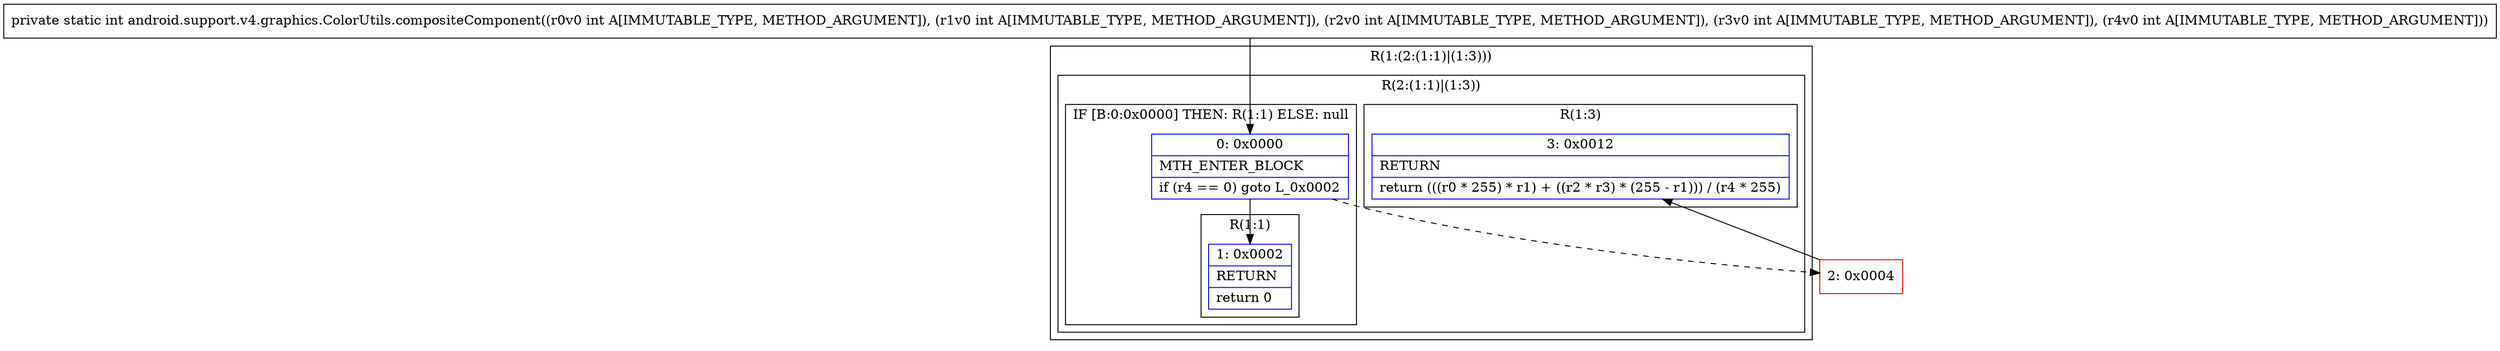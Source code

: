 digraph "CFG forandroid.support.v4.graphics.ColorUtils.compositeComponent(IIIII)I" {
subgraph cluster_Region_495990684 {
label = "R(1:(2:(1:1)|(1:3)))";
node [shape=record,color=blue];
subgraph cluster_Region_1515862978 {
label = "R(2:(1:1)|(1:3))";
node [shape=record,color=blue];
subgraph cluster_IfRegion_1438169066 {
label = "IF [B:0:0x0000] THEN: R(1:1) ELSE: null";
node [shape=record,color=blue];
Node_0 [shape=record,label="{0\:\ 0x0000|MTH_ENTER_BLOCK\l|if (r4 == 0) goto L_0x0002\l}"];
subgraph cluster_Region_1890218514 {
label = "R(1:1)";
node [shape=record,color=blue];
Node_1 [shape=record,label="{1\:\ 0x0002|RETURN\l|return 0\l}"];
}
}
subgraph cluster_Region_1813677900 {
label = "R(1:3)";
node [shape=record,color=blue];
Node_3 [shape=record,label="{3\:\ 0x0012|RETURN\l|return (((r0 * 255) * r1) + ((r2 * r3) * (255 \- r1))) \/ (r4 * 255)\l}"];
}
}
}
Node_2 [shape=record,color=red,label="{2\:\ 0x0004}"];
MethodNode[shape=record,label="{private static int android.support.v4.graphics.ColorUtils.compositeComponent((r0v0 int A[IMMUTABLE_TYPE, METHOD_ARGUMENT]), (r1v0 int A[IMMUTABLE_TYPE, METHOD_ARGUMENT]), (r2v0 int A[IMMUTABLE_TYPE, METHOD_ARGUMENT]), (r3v0 int A[IMMUTABLE_TYPE, METHOD_ARGUMENT]), (r4v0 int A[IMMUTABLE_TYPE, METHOD_ARGUMENT])) }"];
MethodNode -> Node_0;
Node_0 -> Node_1;
Node_0 -> Node_2[style=dashed];
Node_2 -> Node_3;
}

